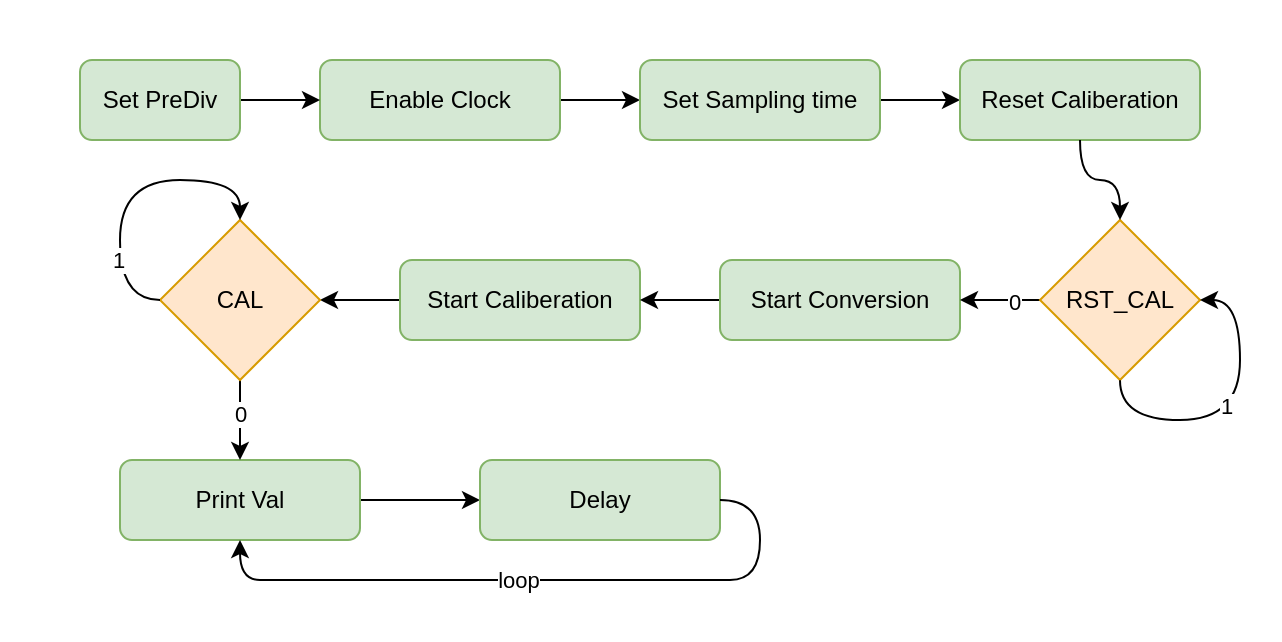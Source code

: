 <mxfile version="20.8.16" type="device"><diagram name="Page-1" id="cVMgCqNa55cB1dKsyeOp"><mxGraphModel dx="654" dy="462" grid="1" gridSize="10" guides="1" tooltips="1" connect="1" arrows="1" fold="1" page="1" pageScale="1" pageWidth="827" pageHeight="1169" math="0" shadow="0"><root><mxCell id="0"/><mxCell id="1" parent="0"/><mxCell id="5B8fp325KAKd9XxwhuUS-29" value="" style="rounded=1;whiteSpace=wrap;html=1;arcSize=5;fillColor=none;strokeColor=none;" vertex="1" parent="1"><mxGeometry y="250" width="640" height="320" as="geometry"/></mxCell><mxCell id="5B8fp325KAKd9XxwhuUS-15" value="" style="edgeStyle=orthogonalEdgeStyle;rounded=0;orthogonalLoop=1;jettySize=auto;html=1;" edge="1" parent="1" source="5B8fp325KAKd9XxwhuUS-1" target="5B8fp325KAKd9XxwhuUS-3"><mxGeometry relative="1" as="geometry"/></mxCell><mxCell id="5B8fp325KAKd9XxwhuUS-1" value="Enable Clock" style="rounded=1;whiteSpace=wrap;html=1;fillColor=#d5e8d4;strokeColor=#82b366;" vertex="1" parent="1"><mxGeometry x="160" y="280" width="120" height="40" as="geometry"/></mxCell><mxCell id="5B8fp325KAKd9XxwhuUS-14" value="" style="edgeStyle=orthogonalEdgeStyle;rounded=0;orthogonalLoop=1;jettySize=auto;html=1;" edge="1" parent="1" source="5B8fp325KAKd9XxwhuUS-2" target="5B8fp325KAKd9XxwhuUS-1"><mxGeometry relative="1" as="geometry"/></mxCell><mxCell id="5B8fp325KAKd9XxwhuUS-2" value="Set PreDiv" style="rounded=1;whiteSpace=wrap;html=1;fillColor=#d5e8d4;strokeColor=#82b366;" vertex="1" parent="1"><mxGeometry x="40" y="280" width="80" height="40" as="geometry"/></mxCell><mxCell id="5B8fp325KAKd9XxwhuUS-24" value="" style="edgeStyle=orthogonalEdgeStyle;rounded=0;orthogonalLoop=1;jettySize=auto;html=1;" edge="1" parent="1" source="5B8fp325KAKd9XxwhuUS-3" target="5B8fp325KAKd9XxwhuUS-4"><mxGeometry relative="1" as="geometry"/></mxCell><mxCell id="5B8fp325KAKd9XxwhuUS-3" value="Set Sampling time" style="rounded=1;whiteSpace=wrap;html=1;fillColor=#d5e8d4;strokeColor=#82b366;" vertex="1" parent="1"><mxGeometry x="320" y="280" width="120" height="40" as="geometry"/></mxCell><mxCell id="5B8fp325KAKd9XxwhuUS-4" value="Reset Caliberation" style="rounded=1;whiteSpace=wrap;html=1;fillColor=#d5e8d4;strokeColor=#82b366;" vertex="1" parent="1"><mxGeometry x="480" y="280" width="120" height="40" as="geometry"/></mxCell><mxCell id="5B8fp325KAKd9XxwhuUS-16" value="" style="edgeStyle=orthogonalEdgeStyle;rounded=0;orthogonalLoop=1;jettySize=auto;html=1;" edge="1" parent="1" source="5B8fp325KAKd9XxwhuUS-5" target="5B8fp325KAKd9XxwhuUS-11"><mxGeometry relative="1" as="geometry"/></mxCell><mxCell id="5B8fp325KAKd9XxwhuUS-5" value="Start Caliberation" style="rounded=1;whiteSpace=wrap;html=1;fillColor=#d5e8d4;strokeColor=#82b366;" vertex="1" parent="1"><mxGeometry x="200" y="380" width="120" height="40" as="geometry"/></mxCell><mxCell id="5B8fp325KAKd9XxwhuUS-17" value="" style="edgeStyle=orthogonalEdgeStyle;rounded=0;orthogonalLoop=1;jettySize=auto;html=1;" edge="1" parent="1" source="5B8fp325KAKd9XxwhuUS-6" target="5B8fp325KAKd9XxwhuUS-5"><mxGeometry relative="1" as="geometry"/></mxCell><mxCell id="5B8fp325KAKd9XxwhuUS-6" value="Start Conversion" style="rounded=1;whiteSpace=wrap;html=1;fillColor=#d5e8d4;strokeColor=#82b366;" vertex="1" parent="1"><mxGeometry x="360" y="380" width="120" height="40" as="geometry"/></mxCell><mxCell id="5B8fp325KAKd9XxwhuUS-18" value="" style="edgeStyle=orthogonalEdgeStyle;rounded=0;orthogonalLoop=1;jettySize=auto;html=1;" edge="1" parent="1" source="5B8fp325KAKd9XxwhuUS-7" target="5B8fp325KAKd9XxwhuUS-9"><mxGeometry relative="1" as="geometry"/></mxCell><mxCell id="5B8fp325KAKd9XxwhuUS-7" value="Print Val" style="rounded=1;whiteSpace=wrap;html=1;fillColor=#d5e8d4;strokeColor=#82b366;" vertex="1" parent="1"><mxGeometry x="60" y="480" width="120" height="40" as="geometry"/></mxCell><mxCell id="5B8fp325KAKd9XxwhuUS-9" value="Delay" style="rounded=1;whiteSpace=wrap;html=1;fillColor=#d5e8d4;strokeColor=#82b366;" vertex="1" parent="1"><mxGeometry x="240" y="480" width="120" height="40" as="geometry"/></mxCell><mxCell id="5B8fp325KAKd9XxwhuUS-23" value="" style="edgeStyle=orthogonalEdgeStyle;rounded=0;orthogonalLoop=1;jettySize=auto;html=1;" edge="1" parent="1" source="5B8fp325KAKd9XxwhuUS-10" target="5B8fp325KAKd9XxwhuUS-6"><mxGeometry relative="1" as="geometry"/></mxCell><mxCell id="5B8fp325KAKd9XxwhuUS-32" value="0" style="edgeLabel;html=1;align=center;verticalAlign=middle;resizable=0;points=[];" vertex="1" connectable="0" parent="5B8fp325KAKd9XxwhuUS-23"><mxGeometry x="-0.353" y="1" relative="1" as="geometry"><mxPoint as="offset"/></mxGeometry></mxCell><mxCell id="5B8fp325KAKd9XxwhuUS-10" value="RST_CAL" style="rhombus;whiteSpace=wrap;html=1;fillColor=#ffe6cc;strokeColor=#d79b00;" vertex="1" parent="1"><mxGeometry x="520" y="360" width="80" height="80" as="geometry"/></mxCell><mxCell id="5B8fp325KAKd9XxwhuUS-19" value="" style="edgeStyle=orthogonalEdgeStyle;rounded=0;orthogonalLoop=1;jettySize=auto;html=1;" edge="1" parent="1" source="5B8fp325KAKd9XxwhuUS-11" target="5B8fp325KAKd9XxwhuUS-7"><mxGeometry relative="1" as="geometry"/></mxCell><mxCell id="5B8fp325KAKd9XxwhuUS-22" value="0" style="edgeLabel;html=1;align=center;verticalAlign=middle;resizable=0;points=[];" vertex="1" connectable="0" parent="5B8fp325KAKd9XxwhuUS-19"><mxGeometry x="-0.166" relative="1" as="geometry"><mxPoint as="offset"/></mxGeometry></mxCell><mxCell id="5B8fp325KAKd9XxwhuUS-11" value="CAL" style="rhombus;whiteSpace=wrap;html=1;fillColor=#ffe6cc;strokeColor=#d79b00;" vertex="1" parent="1"><mxGeometry x="80" y="360" width="80" height="80" as="geometry"/></mxCell><mxCell id="5B8fp325KAKd9XxwhuUS-20" value="" style="curved=1;endArrow=classic;html=1;rounded=0;entryX=0.5;entryY=0;entryDx=0;entryDy=0;exitX=0;exitY=0.5;exitDx=0;exitDy=0;" edge="1" parent="1" source="5B8fp325KAKd9XxwhuUS-11" target="5B8fp325KAKd9XxwhuUS-11"><mxGeometry width="50" height="50" relative="1" as="geometry"><mxPoint x="180" y="480" as="sourcePoint"/><mxPoint x="230" y="430" as="targetPoint"/><Array as="points"><mxPoint x="60" y="400"/><mxPoint x="60" y="340"/><mxPoint x="120" y="340"/></Array></mxGeometry></mxCell><mxCell id="5B8fp325KAKd9XxwhuUS-21" value="1" style="edgeLabel;html=1;align=center;verticalAlign=middle;resizable=0;points=[];" vertex="1" connectable="0" parent="5B8fp325KAKd9XxwhuUS-20"><mxGeometry x="-0.491" y="1" relative="1" as="geometry"><mxPoint as="offset"/></mxGeometry></mxCell><mxCell id="5B8fp325KAKd9XxwhuUS-26" value="" style="curved=1;endArrow=classic;html=1;rounded=0;entryX=0.5;entryY=0;entryDx=0;entryDy=0;exitX=0.5;exitY=1;exitDx=0;exitDy=0;" edge="1" parent="1" source="5B8fp325KAKd9XxwhuUS-4" target="5B8fp325KAKd9XxwhuUS-10"><mxGeometry width="50" height="50" relative="1" as="geometry"><mxPoint x="470" y="480" as="sourcePoint"/><mxPoint x="520" y="430" as="targetPoint"/><Array as="points"><mxPoint x="540" y="340"/><mxPoint x="560" y="340"/></Array></mxGeometry></mxCell><mxCell id="5B8fp325KAKd9XxwhuUS-27" value="" style="curved=1;endArrow=classic;html=1;rounded=0;entryX=0.5;entryY=1;entryDx=0;entryDy=0;exitX=1;exitY=0.5;exitDx=0;exitDy=0;" edge="1" parent="1" source="5B8fp325KAKd9XxwhuUS-9" target="5B8fp325KAKd9XxwhuUS-7"><mxGeometry width="50" height="50" relative="1" as="geometry"><mxPoint x="310" y="640" as="sourcePoint"/><mxPoint x="360" y="590" as="targetPoint"/><Array as="points"><mxPoint x="380" y="500"/><mxPoint x="380" y="540"/><mxPoint x="350" y="540"/><mxPoint x="140" y="540"/><mxPoint x="120" y="540"/></Array></mxGeometry></mxCell><mxCell id="5B8fp325KAKd9XxwhuUS-28" value="loop" style="edgeLabel;html=1;align=center;verticalAlign=middle;resizable=0;points=[];" vertex="1" connectable="0" parent="5B8fp325KAKd9XxwhuUS-27"><mxGeometry x="0.068" relative="1" as="geometry"><mxPoint as="offset"/></mxGeometry></mxCell><mxCell id="5B8fp325KAKd9XxwhuUS-30" value="" style="curved=1;endArrow=classic;html=1;rounded=0;entryX=1;entryY=0.5;entryDx=0;entryDy=0;exitX=0.875;exitY=0.594;exitDx=0;exitDy=0;exitPerimeter=0;" edge="1" parent="1" source="5B8fp325KAKd9XxwhuUS-29" target="5B8fp325KAKd9XxwhuUS-10"><mxGeometry width="50" height="50" relative="1" as="geometry"><mxPoint x="510" y="510" as="sourcePoint"/><mxPoint x="560" y="460" as="targetPoint"/><Array as="points"><mxPoint x="560" y="460"/><mxPoint x="620" y="460"/><mxPoint x="620" y="400"/></Array></mxGeometry></mxCell><mxCell id="5B8fp325KAKd9XxwhuUS-31" value="1" style="edgeLabel;html=1;align=center;verticalAlign=middle;resizable=0;points=[];" vertex="1" connectable="0" parent="5B8fp325KAKd9XxwhuUS-30"><mxGeometry x="0.097" y="7" relative="1" as="geometry"><mxPoint as="offset"/></mxGeometry></mxCell></root></mxGraphModel></diagram></mxfile>
